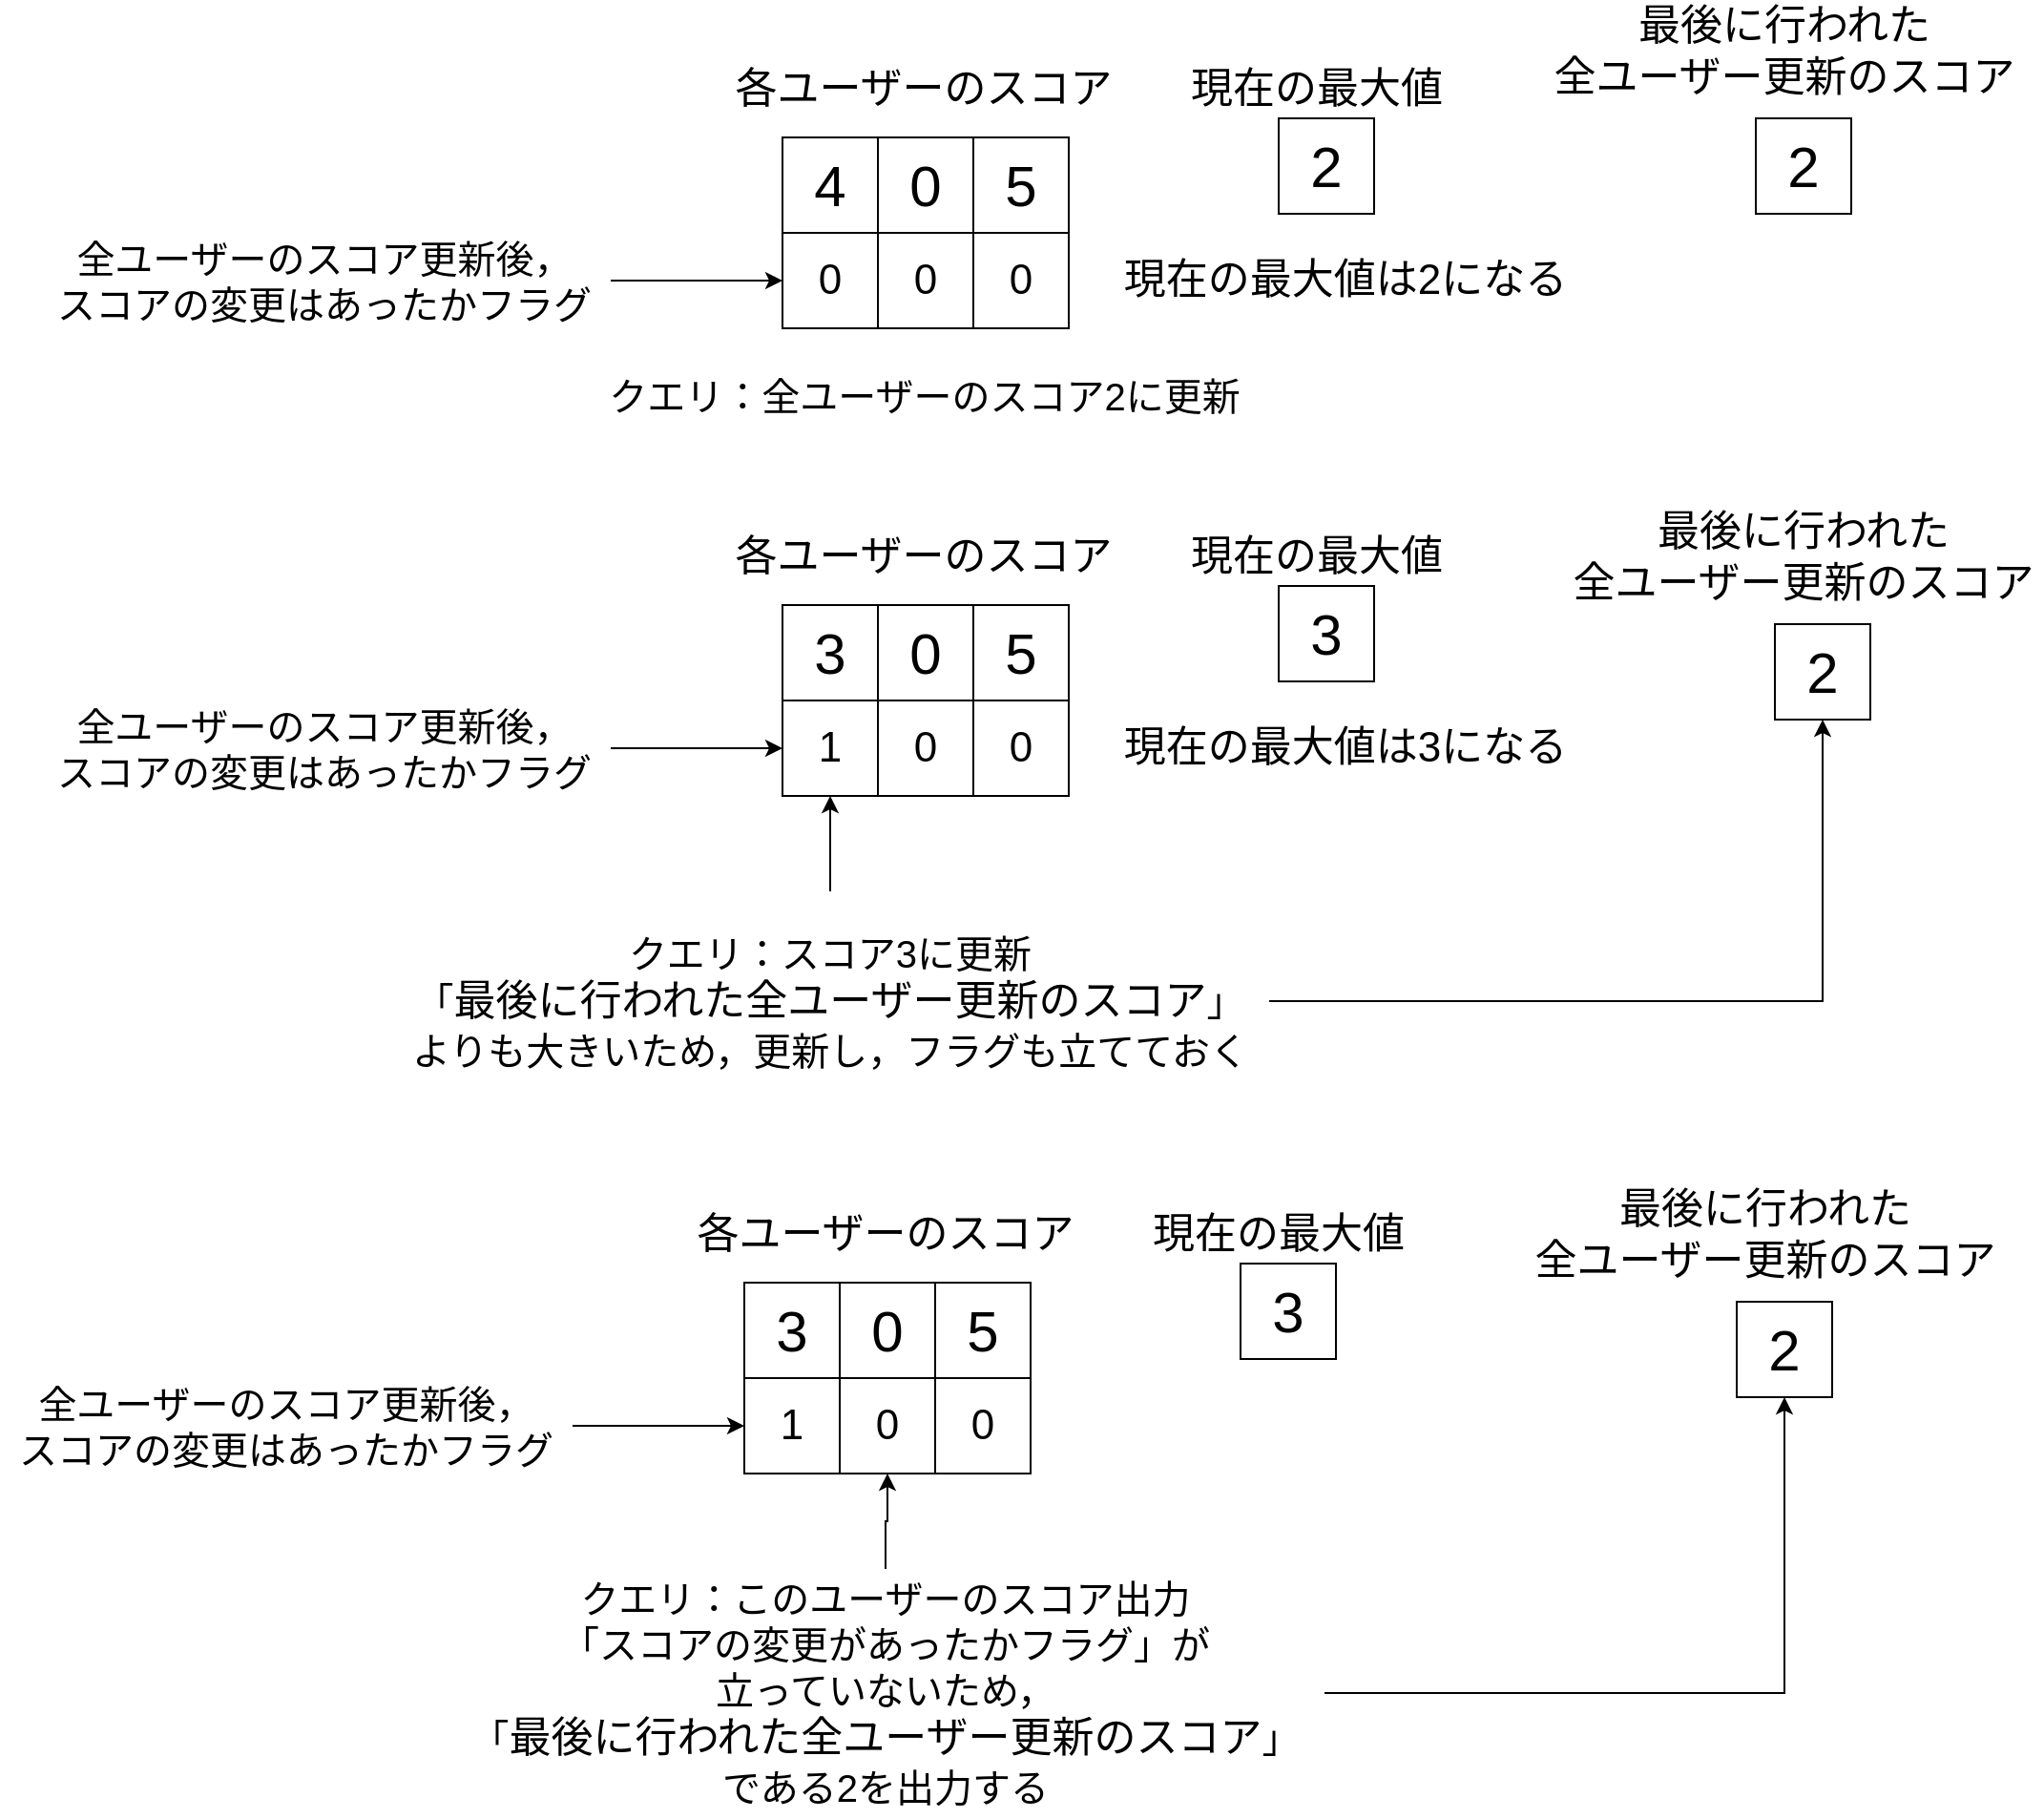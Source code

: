 <mxfile version="15.4.0" type="device"><diagram id="6nxUXbWJD5Kwwplbj4AH" name="ページ1"><mxGraphModel dx="2105" dy="948" grid="1" gridSize="10" guides="1" tooltips="1" connect="1" arrows="1" fold="1" page="1" pageScale="1" pageWidth="827" pageHeight="1169" math="0" shadow="0"><root><mxCell id="0"/><mxCell id="1" parent="0"/><mxCell id="8qqDVzX3jO8mSQHimF1k-1" value="&lt;font style=&quot;font-size: 30px&quot;&gt;4&lt;/font&gt;" style="whiteSpace=wrap;html=1;aspect=fixed;" vertex="1" parent="1"><mxGeometry x="210" y="190" width="50" height="50" as="geometry"/></mxCell><mxCell id="8qqDVzX3jO8mSQHimF1k-2" value="&lt;font style=&quot;font-size: 30px&quot;&gt;0&lt;/font&gt;" style="whiteSpace=wrap;html=1;aspect=fixed;" vertex="1" parent="1"><mxGeometry x="260" y="190" width="50" height="50" as="geometry"/></mxCell><mxCell id="8qqDVzX3jO8mSQHimF1k-3" value="&lt;font style=&quot;font-size: 30px&quot;&gt;5&lt;/font&gt;" style="whiteSpace=wrap;html=1;aspect=fixed;" vertex="1" parent="1"><mxGeometry x="310" y="190" width="50" height="50" as="geometry"/></mxCell><mxCell id="8qqDVzX3jO8mSQHimF1k-4" value="&lt;font style=&quot;font-size: 30px&quot;&gt;2&lt;/font&gt;" style="whiteSpace=wrap;html=1;aspect=fixed;" vertex="1" parent="1"><mxGeometry x="470" y="180" width="50" height="50" as="geometry"/></mxCell><mxCell id="8qqDVzX3jO8mSQHimF1k-5" value="&lt;font style=&quot;font-size: 22px&quot;&gt;現在の最大値&lt;/font&gt;" style="text;html=1;strokeColor=none;fillColor=none;align=center;verticalAlign=middle;whiteSpace=wrap;rounded=0;" vertex="1" parent="1"><mxGeometry x="420" y="150" width="140" height="30" as="geometry"/></mxCell><mxCell id="8qqDVzX3jO8mSQHimF1k-6" value="&lt;font style=&quot;font-size: 22px&quot;&gt;各ユーザーのスコア&lt;/font&gt;" style="text;html=1;strokeColor=none;fillColor=none;align=center;verticalAlign=middle;whiteSpace=wrap;rounded=0;" vertex="1" parent="1"><mxGeometry x="154" y="150" width="260" height="30" as="geometry"/></mxCell><mxCell id="8qqDVzX3jO8mSQHimF1k-7" value="&lt;font style=&quot;font-size: 22px&quot;&gt;現在の最大値は2になる&lt;/font&gt;" style="text;html=1;strokeColor=none;fillColor=none;align=center;verticalAlign=middle;whiteSpace=wrap;rounded=0;" vertex="1" parent="1"><mxGeometry x="380" y="250" width="250" height="30" as="geometry"/></mxCell><mxCell id="8qqDVzX3jO8mSQHimF1k-9" value="&lt;font style=&quot;font-size: 20px&quot;&gt;クエリ：全ユーザーのスコア2に更新&lt;/font&gt;" style="text;html=1;strokeColor=none;fillColor=none;align=center;verticalAlign=middle;whiteSpace=wrap;rounded=0;" vertex="1" parent="1"><mxGeometry x="116.5" y="310" width="335" height="30" as="geometry"/></mxCell><mxCell id="8qqDVzX3jO8mSQHimF1k-10" value="&lt;font style=&quot;font-size: 22px&quot;&gt;0&lt;/font&gt;" style="rounded=0;whiteSpace=wrap;html=1;" vertex="1" parent="1"><mxGeometry x="210" y="240" width="50" height="50" as="geometry"/></mxCell><mxCell id="8qqDVzX3jO8mSQHimF1k-11" value="&lt;font style=&quot;font-size: 22px&quot;&gt;0&lt;/font&gt;" style="rounded=0;whiteSpace=wrap;html=1;" vertex="1" parent="1"><mxGeometry x="260" y="240" width="50" height="50" as="geometry"/></mxCell><mxCell id="8qqDVzX3jO8mSQHimF1k-12" value="&lt;font style=&quot;font-size: 22px&quot;&gt;0&lt;/font&gt;" style="rounded=0;whiteSpace=wrap;html=1;" vertex="1" parent="1"><mxGeometry x="310" y="240" width="50" height="50" as="geometry"/></mxCell><mxCell id="8qqDVzX3jO8mSQHimF1k-14" style="edgeStyle=orthogonalEdgeStyle;rounded=0;orthogonalLoop=1;jettySize=auto;html=1;entryX=0;entryY=0.5;entryDx=0;entryDy=0;" edge="1" parent="1" source="8qqDVzX3jO8mSQHimF1k-13" target="8qqDVzX3jO8mSQHimF1k-10"><mxGeometry relative="1" as="geometry"/></mxCell><mxCell id="8qqDVzX3jO8mSQHimF1k-13" value="&lt;font style=&quot;font-size: 20px&quot;&gt;全ユーザーのスコア更新後，&lt;br&gt;スコアの変更はあったかフラグ&lt;/font&gt;" style="text;html=1;strokeColor=none;fillColor=none;align=center;verticalAlign=middle;whiteSpace=wrap;rounded=0;" vertex="1" parent="1"><mxGeometry x="-180" y="250" width="300" height="30" as="geometry"/></mxCell><mxCell id="8qqDVzX3jO8mSQHimF1k-16" value="&lt;font style=&quot;font-size: 30px&quot;&gt;3&lt;/font&gt;" style="whiteSpace=wrap;html=1;aspect=fixed;" vertex="1" parent="1"><mxGeometry x="210" y="435" width="50" height="50" as="geometry"/></mxCell><mxCell id="8qqDVzX3jO8mSQHimF1k-17" value="&lt;font style=&quot;font-size: 30px&quot;&gt;0&lt;/font&gt;" style="whiteSpace=wrap;html=1;aspect=fixed;" vertex="1" parent="1"><mxGeometry x="260" y="435" width="50" height="50" as="geometry"/></mxCell><mxCell id="8qqDVzX3jO8mSQHimF1k-18" value="&lt;font style=&quot;font-size: 30px&quot;&gt;5&lt;/font&gt;" style="whiteSpace=wrap;html=1;aspect=fixed;" vertex="1" parent="1"><mxGeometry x="310" y="435" width="50" height="50" as="geometry"/></mxCell><mxCell id="8qqDVzX3jO8mSQHimF1k-19" value="&lt;font style=&quot;font-size: 30px&quot;&gt;3&lt;/font&gt;" style="whiteSpace=wrap;html=1;aspect=fixed;" vertex="1" parent="1"><mxGeometry x="470" y="425" width="50" height="50" as="geometry"/></mxCell><mxCell id="8qqDVzX3jO8mSQHimF1k-20" value="&lt;font style=&quot;font-size: 22px&quot;&gt;現在の最大値&lt;/font&gt;" style="text;html=1;strokeColor=none;fillColor=none;align=center;verticalAlign=middle;whiteSpace=wrap;rounded=0;" vertex="1" parent="1"><mxGeometry x="420" y="395" width="140" height="30" as="geometry"/></mxCell><mxCell id="8qqDVzX3jO8mSQHimF1k-21" value="&lt;font style=&quot;font-size: 22px&quot;&gt;各ユーザーのスコア&lt;/font&gt;" style="text;html=1;strokeColor=none;fillColor=none;align=center;verticalAlign=middle;whiteSpace=wrap;rounded=0;" vertex="1" parent="1"><mxGeometry x="154" y="395" width="260" height="30" as="geometry"/></mxCell><mxCell id="8qqDVzX3jO8mSQHimF1k-22" value="&lt;font style=&quot;font-size: 22px&quot;&gt;現在の最大値は3になる&lt;/font&gt;" style="text;html=1;strokeColor=none;fillColor=none;align=center;verticalAlign=middle;whiteSpace=wrap;rounded=0;" vertex="1" parent="1"><mxGeometry x="380" y="495" width="250" height="30" as="geometry"/></mxCell><mxCell id="8qqDVzX3jO8mSQHimF1k-29" style="edgeStyle=orthogonalEdgeStyle;rounded=0;orthogonalLoop=1;jettySize=auto;html=1;entryX=0.5;entryY=1;entryDx=0;entryDy=0;" edge="1" parent="1" source="8qqDVzX3jO8mSQHimF1k-23" target="8qqDVzX3jO8mSQHimF1k-24"><mxGeometry relative="1" as="geometry"/></mxCell><mxCell id="8qqDVzX3jO8mSQHimF1k-34" style="edgeStyle=orthogonalEdgeStyle;rounded=0;orthogonalLoop=1;jettySize=auto;html=1;entryX=0.5;entryY=1;entryDx=0;entryDy=0;" edge="1" parent="1" source="8qqDVzX3jO8mSQHimF1k-23" target="8qqDVzX3jO8mSQHimF1k-32"><mxGeometry relative="1" as="geometry"><mxPoint x="450" y="600" as="targetPoint"/></mxGeometry></mxCell><mxCell id="8qqDVzX3jO8mSQHimF1k-23" value="&lt;font style=&quot;font-size: 20px&quot;&gt;クエリ：スコア3に更新&lt;br&gt;「&lt;span style=&quot;font-size: 22px&quot;&gt;最後に行われた&lt;/span&gt;&lt;span style=&quot;font-size: 22px&quot;&gt;全ユーザー更新のスコア&lt;/span&gt;」&lt;br&gt;よりも大きいため，更新し，フラグも立てておく&lt;br&gt;&lt;/font&gt;" style="text;html=1;strokeColor=none;fillColor=none;align=center;verticalAlign=middle;whiteSpace=wrap;rounded=0;" vertex="1" parent="1"><mxGeometry x="5" y="585" width="460" height="115" as="geometry"/></mxCell><mxCell id="8qqDVzX3jO8mSQHimF1k-24" value="&lt;font style=&quot;font-size: 22px&quot;&gt;1&lt;/font&gt;" style="rounded=0;whiteSpace=wrap;html=1;" vertex="1" parent="1"><mxGeometry x="210" y="485" width="50" height="50" as="geometry"/></mxCell><mxCell id="8qqDVzX3jO8mSQHimF1k-25" value="&lt;font style=&quot;font-size: 22px&quot;&gt;0&lt;/font&gt;" style="rounded=0;whiteSpace=wrap;html=1;" vertex="1" parent="1"><mxGeometry x="260" y="485" width="50" height="50" as="geometry"/></mxCell><mxCell id="8qqDVzX3jO8mSQHimF1k-26" value="&lt;font style=&quot;font-size: 22px&quot;&gt;0&lt;/font&gt;" style="rounded=0;whiteSpace=wrap;html=1;" vertex="1" parent="1"><mxGeometry x="310" y="485" width="50" height="50" as="geometry"/></mxCell><mxCell id="8qqDVzX3jO8mSQHimF1k-27" style="edgeStyle=orthogonalEdgeStyle;rounded=0;orthogonalLoop=1;jettySize=auto;html=1;entryX=0;entryY=0.5;entryDx=0;entryDy=0;" edge="1" parent="1" source="8qqDVzX3jO8mSQHimF1k-28" target="8qqDVzX3jO8mSQHimF1k-24"><mxGeometry relative="1" as="geometry"/></mxCell><mxCell id="8qqDVzX3jO8mSQHimF1k-28" value="&lt;font style=&quot;font-size: 20px&quot;&gt;全ユーザーのスコア更新後，&lt;br&gt;スコアの変更はあったかフラグ&lt;/font&gt;" style="text;html=1;strokeColor=none;fillColor=none;align=center;verticalAlign=middle;whiteSpace=wrap;rounded=0;" vertex="1" parent="1"><mxGeometry x="-180" y="495" width="300" height="30" as="geometry"/></mxCell><mxCell id="8qqDVzX3jO8mSQHimF1k-30" value="&lt;font style=&quot;font-size: 30px&quot;&gt;2&lt;/font&gt;" style="whiteSpace=wrap;html=1;aspect=fixed;" vertex="1" parent="1"><mxGeometry x="720" y="180" width="50" height="50" as="geometry"/></mxCell><mxCell id="8qqDVzX3jO8mSQHimF1k-31" value="&lt;font style=&quot;font-size: 22px&quot;&gt;最後に行われた&lt;br&gt;全ユーザー更新のスコア&lt;/font&gt;" style="text;html=1;strokeColor=none;fillColor=none;align=center;verticalAlign=middle;whiteSpace=wrap;rounded=0;" vertex="1" parent="1"><mxGeometry x="610" y="130" width="250" height="30" as="geometry"/></mxCell><mxCell id="8qqDVzX3jO8mSQHimF1k-32" value="&lt;font style=&quot;font-size: 30px&quot;&gt;2&lt;/font&gt;" style="whiteSpace=wrap;html=1;aspect=fixed;" vertex="1" parent="1"><mxGeometry x="730" y="445" width="50" height="50" as="geometry"/></mxCell><mxCell id="8qqDVzX3jO8mSQHimF1k-33" value="&lt;font style=&quot;font-size: 22px&quot;&gt;最後に行われた&lt;br&gt;全ユーザー更新のスコア&lt;/font&gt;" style="text;html=1;strokeColor=none;fillColor=none;align=center;verticalAlign=middle;whiteSpace=wrap;rounded=0;" vertex="1" parent="1"><mxGeometry x="620" y="395" width="250" height="30" as="geometry"/></mxCell><mxCell id="8qqDVzX3jO8mSQHimF1k-35" value="&lt;font style=&quot;font-size: 30px&quot;&gt;3&lt;/font&gt;" style="whiteSpace=wrap;html=1;aspect=fixed;" vertex="1" parent="1"><mxGeometry x="190" y="790" width="50" height="50" as="geometry"/></mxCell><mxCell id="8qqDVzX3jO8mSQHimF1k-36" value="&lt;font style=&quot;font-size: 30px&quot;&gt;0&lt;/font&gt;" style="whiteSpace=wrap;html=1;aspect=fixed;" vertex="1" parent="1"><mxGeometry x="240" y="790" width="50" height="50" as="geometry"/></mxCell><mxCell id="8qqDVzX3jO8mSQHimF1k-37" value="&lt;font style=&quot;font-size: 30px&quot;&gt;5&lt;/font&gt;" style="whiteSpace=wrap;html=1;aspect=fixed;" vertex="1" parent="1"><mxGeometry x="290" y="790" width="50" height="50" as="geometry"/></mxCell><mxCell id="8qqDVzX3jO8mSQHimF1k-38" value="&lt;font style=&quot;font-size: 30px&quot;&gt;3&lt;/font&gt;" style="whiteSpace=wrap;html=1;aspect=fixed;" vertex="1" parent="1"><mxGeometry x="450" y="780" width="50" height="50" as="geometry"/></mxCell><mxCell id="8qqDVzX3jO8mSQHimF1k-39" value="&lt;font style=&quot;font-size: 22px&quot;&gt;現在の最大値&lt;/font&gt;" style="text;html=1;strokeColor=none;fillColor=none;align=center;verticalAlign=middle;whiteSpace=wrap;rounded=0;" vertex="1" parent="1"><mxGeometry x="400" y="750" width="140" height="30" as="geometry"/></mxCell><mxCell id="8qqDVzX3jO8mSQHimF1k-40" value="&lt;font style=&quot;font-size: 22px&quot;&gt;各ユーザーのスコア&lt;/font&gt;" style="text;html=1;strokeColor=none;fillColor=none;align=center;verticalAlign=middle;whiteSpace=wrap;rounded=0;" vertex="1" parent="1"><mxGeometry x="134" y="750" width="260" height="30" as="geometry"/></mxCell><mxCell id="8qqDVzX3jO8mSQHimF1k-42" style="edgeStyle=orthogonalEdgeStyle;rounded=0;orthogonalLoop=1;jettySize=auto;html=1;entryX=0.5;entryY=1;entryDx=0;entryDy=0;" edge="1" parent="1" source="8qqDVzX3jO8mSQHimF1k-44" target="8qqDVzX3jO8mSQHimF1k-46"><mxGeometry relative="1" as="geometry"/></mxCell><mxCell id="8qqDVzX3jO8mSQHimF1k-43" style="edgeStyle=orthogonalEdgeStyle;rounded=0;orthogonalLoop=1;jettySize=auto;html=1;entryX=0.5;entryY=1;entryDx=0;entryDy=0;" edge="1" parent="1" source="8qqDVzX3jO8mSQHimF1k-44" target="8qqDVzX3jO8mSQHimF1k-50"><mxGeometry relative="1" as="geometry"><mxPoint x="430" y="955" as="targetPoint"/></mxGeometry></mxCell><mxCell id="8qqDVzX3jO8mSQHimF1k-44" value="&lt;font style=&quot;font-size: 20px&quot;&gt;クエリ：このユーザーのスコア出力&lt;br&gt;「スコアの変更があったかフラグ」が&lt;br&gt;立っていないため，&lt;br&gt;「&lt;span style=&quot;font-size: 22px&quot;&gt;最後に行われた&lt;/span&gt;&lt;span style=&quot;font-size: 22px&quot;&gt;全ユーザー更新のスコア&lt;/span&gt;」&lt;br&gt;である2を出力する&lt;br&gt;&lt;/font&gt;" style="text;html=1;strokeColor=none;fillColor=none;align=center;verticalAlign=middle;whiteSpace=wrap;rounded=0;" vertex="1" parent="1"><mxGeometry x="34" y="940" width="460" height="130" as="geometry"/></mxCell><mxCell id="8qqDVzX3jO8mSQHimF1k-45" value="&lt;font style=&quot;font-size: 22px&quot;&gt;1&lt;/font&gt;" style="rounded=0;whiteSpace=wrap;html=1;" vertex="1" parent="1"><mxGeometry x="190" y="840" width="50" height="50" as="geometry"/></mxCell><mxCell id="8qqDVzX3jO8mSQHimF1k-46" value="&lt;font style=&quot;font-size: 22px&quot;&gt;0&lt;/font&gt;" style="rounded=0;whiteSpace=wrap;html=1;" vertex="1" parent="1"><mxGeometry x="240" y="840" width="50" height="50" as="geometry"/></mxCell><mxCell id="8qqDVzX3jO8mSQHimF1k-47" value="&lt;font style=&quot;font-size: 22px&quot;&gt;0&lt;/font&gt;" style="rounded=0;whiteSpace=wrap;html=1;" vertex="1" parent="1"><mxGeometry x="290" y="840" width="50" height="50" as="geometry"/></mxCell><mxCell id="8qqDVzX3jO8mSQHimF1k-48" style="edgeStyle=orthogonalEdgeStyle;rounded=0;orthogonalLoop=1;jettySize=auto;html=1;entryX=0;entryY=0.5;entryDx=0;entryDy=0;" edge="1" parent="1" source="8qqDVzX3jO8mSQHimF1k-49" target="8qqDVzX3jO8mSQHimF1k-45"><mxGeometry relative="1" as="geometry"/></mxCell><mxCell id="8qqDVzX3jO8mSQHimF1k-49" value="&lt;font style=&quot;font-size: 20px&quot;&gt;全ユーザーのスコア更新後，&lt;br&gt;スコアの変更はあったかフラグ&lt;/font&gt;" style="text;html=1;strokeColor=none;fillColor=none;align=center;verticalAlign=middle;whiteSpace=wrap;rounded=0;" vertex="1" parent="1"><mxGeometry x="-200" y="850" width="300" height="30" as="geometry"/></mxCell><mxCell id="8qqDVzX3jO8mSQHimF1k-50" value="&lt;font style=&quot;font-size: 30px&quot;&gt;2&lt;/font&gt;" style="whiteSpace=wrap;html=1;aspect=fixed;" vertex="1" parent="1"><mxGeometry x="710" y="800" width="50" height="50" as="geometry"/></mxCell><mxCell id="8qqDVzX3jO8mSQHimF1k-51" value="&lt;font style=&quot;font-size: 22px&quot;&gt;最後に行われた&lt;br&gt;全ユーザー更新のスコア&lt;/font&gt;" style="text;html=1;strokeColor=none;fillColor=none;align=center;verticalAlign=middle;whiteSpace=wrap;rounded=0;" vertex="1" parent="1"><mxGeometry x="600" y="750" width="250" height="30" as="geometry"/></mxCell></root></mxGraphModel></diagram></mxfile>